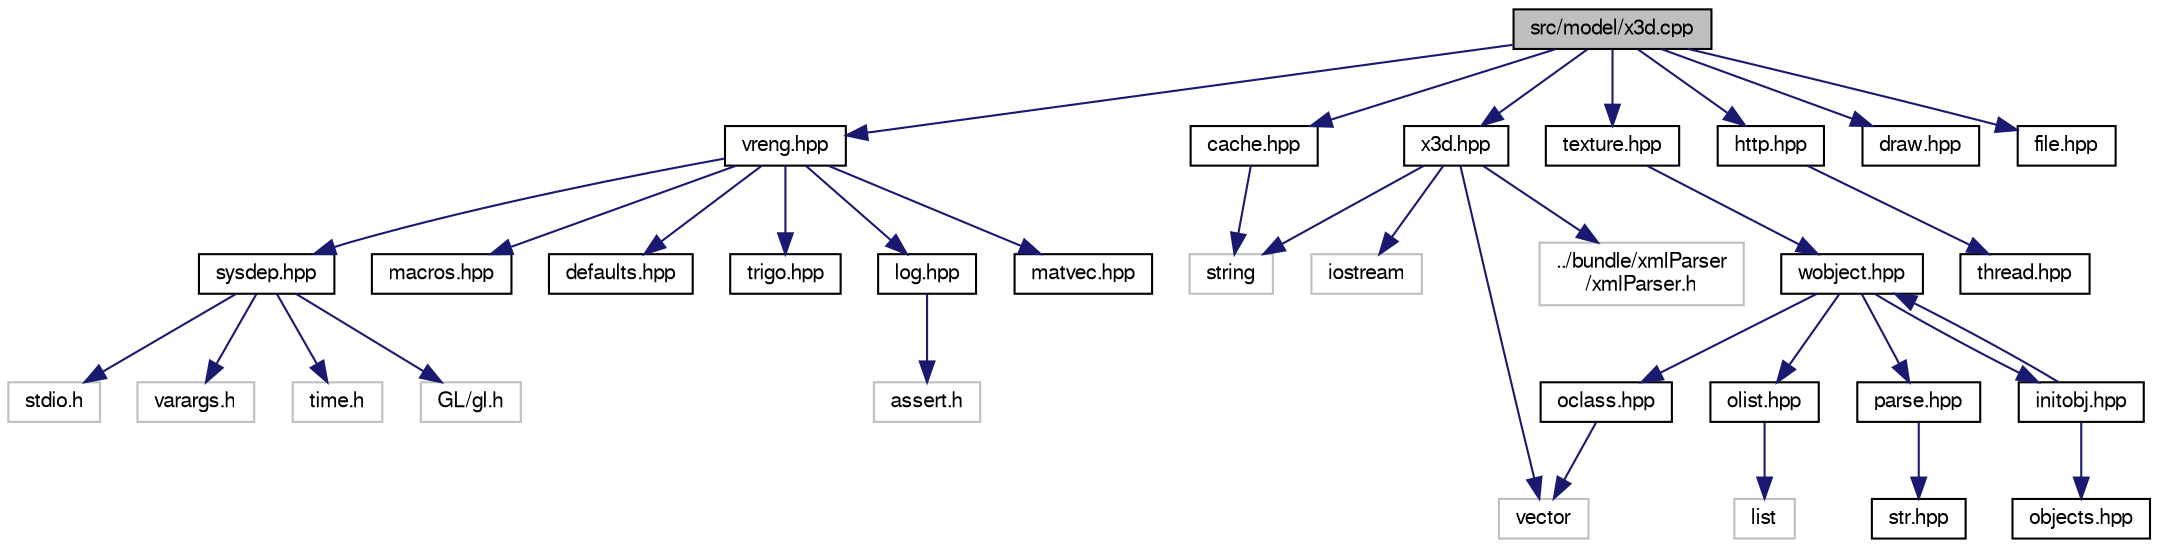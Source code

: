 digraph "src/model/x3d.cpp"
{
 // LATEX_PDF_SIZE
  bgcolor="transparent";
  edge [fontname="FreeSans",fontsize="10",labelfontname="FreeSans",labelfontsize="10"];
  node [fontname="FreeSans",fontsize="10",shape=record];
  Node1 [label="src/model/x3d.cpp",height=0.2,width=0.4,color="black", fillcolor="grey75", style="filled", fontcolor="black",tooltip=" "];
  Node1 -> Node2 [color="midnightblue",fontsize="10",style="solid",fontname="FreeSans"];
  Node2 [label="vreng.hpp",height=0.2,width=0.4,color="black",URL="$a00143.html",tooltip=" "];
  Node2 -> Node3 [color="midnightblue",fontsize="10",style="solid",fontname="FreeSans"];
  Node3 [label="sysdep.hpp",height=0.2,width=0.4,color="black",URL="$a00182.html",tooltip=" "];
  Node3 -> Node4 [color="midnightblue",fontsize="10",style="solid",fontname="FreeSans"];
  Node4 [label="stdio.h",height=0.2,width=0.4,color="grey75",tooltip=" "];
  Node3 -> Node5 [color="midnightblue",fontsize="10",style="solid",fontname="FreeSans"];
  Node5 [label="varargs.h",height=0.2,width=0.4,color="grey75",tooltip=" "];
  Node3 -> Node6 [color="midnightblue",fontsize="10",style="solid",fontname="FreeSans"];
  Node6 [label="time.h",height=0.2,width=0.4,color="grey75",tooltip=" "];
  Node3 -> Node7 [color="midnightblue",fontsize="10",style="solid",fontname="FreeSans"];
  Node7 [label="GL/gl.h",height=0.2,width=0.4,color="grey75",tooltip=" "];
  Node2 -> Node8 [color="midnightblue",fontsize="10",style="solid",fontname="FreeSans"];
  Node8 [label="macros.hpp",height=0.2,width=0.4,color="black",URL="$a00047.html",tooltip=" "];
  Node2 -> Node9 [color="midnightblue",fontsize="10",style="solid",fontname="FreeSans"];
  Node9 [label="defaults.hpp",height=0.2,width=0.4,color="black",URL="$a00014.html",tooltip=" "];
  Node2 -> Node10 [color="midnightblue",fontsize="10",style="solid",fontname="FreeSans"];
  Node10 [label="trigo.hpp",height=0.2,width=0.4,color="black",URL="$a00119.html",tooltip=" "];
  Node2 -> Node11 [color="midnightblue",fontsize="10",style="solid",fontname="FreeSans"];
  Node11 [label="log.hpp",height=0.2,width=0.4,color="black",URL="$a00044.html",tooltip=" "];
  Node11 -> Node12 [color="midnightblue",fontsize="10",style="solid",fontname="FreeSans"];
  Node12 [label="assert.h",height=0.2,width=0.4,color="grey75",tooltip=" "];
  Node2 -> Node13 [color="midnightblue",fontsize="10",style="solid",fontname="FreeSans"];
  Node13 [label="matvec.hpp",height=0.2,width=0.4,color="black",URL="$a00053.html",tooltip=" "];
  Node1 -> Node14 [color="midnightblue",fontsize="10",style="solid",fontname="FreeSans"];
  Node14 [label="x3d.hpp",height=0.2,width=0.4,color="black",URL="$a01220.html",tooltip=" "];
  Node14 -> Node15 [color="midnightblue",fontsize="10",style="solid",fontname="FreeSans"];
  Node15 [label="iostream",height=0.2,width=0.4,color="grey75",tooltip=" "];
  Node14 -> Node16 [color="midnightblue",fontsize="10",style="solid",fontname="FreeSans"];
  Node16 [label="string",height=0.2,width=0.4,color="grey75",tooltip=" "];
  Node14 -> Node17 [color="midnightblue",fontsize="10",style="solid",fontname="FreeSans"];
  Node17 [label="vector",height=0.2,width=0.4,color="grey75",tooltip=" "];
  Node14 -> Node18 [color="midnightblue",fontsize="10",style="solid",fontname="FreeSans"];
  Node18 [label="../bundle/xmlParser\l/xmlParser.h",height=0.2,width=0.4,color="grey75",tooltip=" "];
  Node1 -> Node19 [color="midnightblue",fontsize="10",style="solid",fontname="FreeSans"];
  Node19 [label="http.hpp",height=0.2,width=0.4,color="black",URL="$a00038.html",tooltip=" "];
  Node19 -> Node20 [color="midnightblue",fontsize="10",style="solid",fontname="FreeSans"];
  Node20 [label="thread.hpp",height=0.2,width=0.4,color="black",URL="$a00188.html",tooltip=" "];
  Node1 -> Node21 [color="midnightblue",fontsize="10",style="solid",fontname="FreeSans"];
  Node21 [label="draw.hpp",height=0.2,width=0.4,color="black",URL="$a00956.html",tooltip=" "];
  Node1 -> Node22 [color="midnightblue",fontsize="10",style="solid",fontname="FreeSans"];
  Node22 [label="texture.hpp",height=0.2,width=0.4,color="black",URL="$a01070.html",tooltip=" "];
  Node22 -> Node23 [color="midnightblue",fontsize="10",style="solid",fontname="FreeSans"];
  Node23 [label="wobject.hpp",height=0.2,width=0.4,color="black",URL="$a00866.html",tooltip=" "];
  Node23 -> Node24 [color="midnightblue",fontsize="10",style="solid",fontname="FreeSans"];
  Node24 [label="oclass.hpp",height=0.2,width=0.4,color="black",URL="$a00626.html",tooltip=" "];
  Node24 -> Node17 [color="midnightblue",fontsize="10",style="solid",fontname="FreeSans"];
  Node23 -> Node25 [color="midnightblue",fontsize="10",style="solid",fontname="FreeSans"];
  Node25 [label="olist.hpp",height=0.2,width=0.4,color="black",URL="$a00632.html",tooltip=" "];
  Node25 -> Node26 [color="midnightblue",fontsize="10",style="solid",fontname="FreeSans"];
  Node26 [label="list",height=0.2,width=0.4,color="grey75",tooltip=" "];
  Node23 -> Node27 [color="midnightblue",fontsize="10",style="solid",fontname="FreeSans"];
  Node27 [label="parse.hpp",height=0.2,width=0.4,color="black",URL="$a00638.html",tooltip=" "];
  Node27 -> Node28 [color="midnightblue",fontsize="10",style="solid",fontname="FreeSans"];
  Node28 [label="str.hpp",height=0.2,width=0.4,color="black",URL="$a00179.html",tooltip=" "];
  Node23 -> Node29 [color="midnightblue",fontsize="10",style="solid",fontname="FreeSans"];
  Node29 [label="initobj.hpp",height=0.2,width=0.4,color="black",URL="$a00554.html",tooltip=" "];
  Node29 -> Node30 [color="midnightblue",fontsize="10",style="solid",fontname="FreeSans"];
  Node30 [label="objects.hpp",height=0.2,width=0.4,color="black",URL="$a00620.html",tooltip=" "];
  Node29 -> Node23 [color="midnightblue",fontsize="10",style="solid",fontname="FreeSans"];
  Node1 -> Node31 [color="midnightblue",fontsize="10",style="solid",fontname="FreeSans"];
  Node31 [label="cache.hpp",height=0.2,width=0.4,color="black",URL="$a00005.html",tooltip=" "];
  Node31 -> Node16 [color="midnightblue",fontsize="10",style="solid",fontname="FreeSans"];
  Node1 -> Node32 [color="midnightblue",fontsize="10",style="solid",fontname="FreeSans"];
  Node32 [label="file.hpp",height=0.2,width=0.4,color="black",URL="$a00026.html",tooltip=" "];
}
